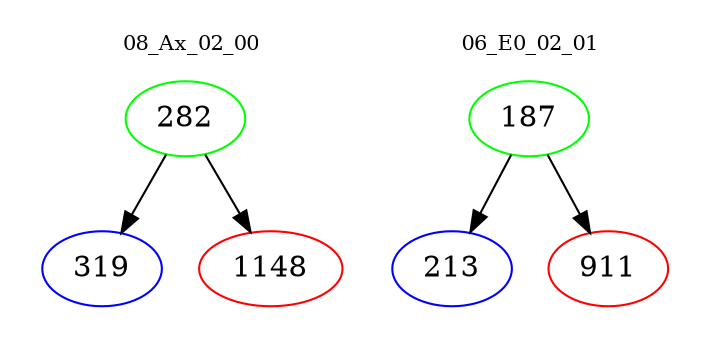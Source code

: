 digraph{
subgraph cluster_0 {
color = white
label = "08_Ax_02_00";
fontsize=10;
T0_282 [label="282", color="green"]
T0_282 -> T0_319 [color="black"]
T0_319 [label="319", color="blue"]
T0_282 -> T0_1148 [color="black"]
T0_1148 [label="1148", color="red"]
}
subgraph cluster_1 {
color = white
label = "06_E0_02_01";
fontsize=10;
T1_187 [label="187", color="green"]
T1_187 -> T1_213 [color="black"]
T1_213 [label="213", color="blue"]
T1_187 -> T1_911 [color="black"]
T1_911 [label="911", color="red"]
}
}
